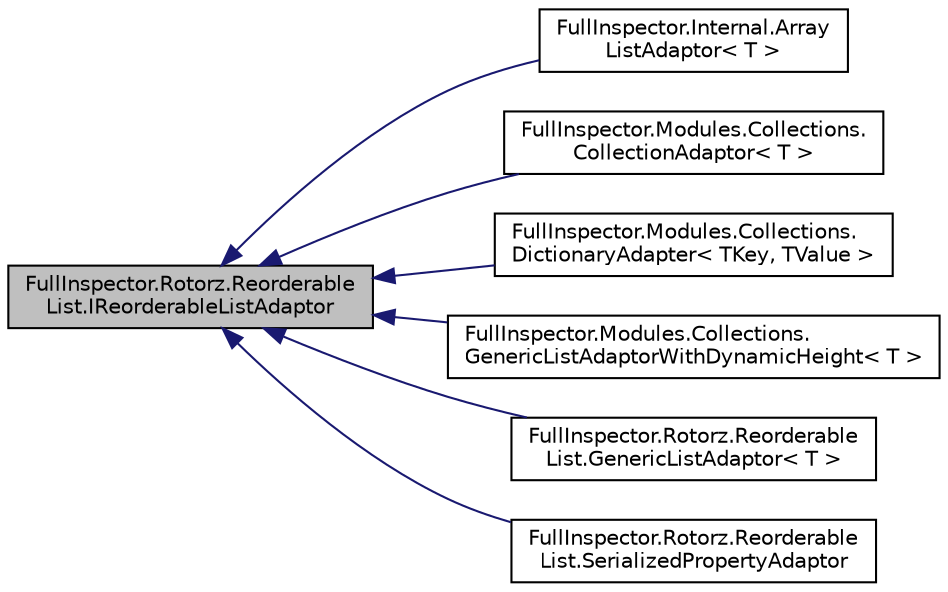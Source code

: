 digraph "FullInspector.Rotorz.ReorderableList.IReorderableListAdaptor"
{
  edge [fontname="Helvetica",fontsize="10",labelfontname="Helvetica",labelfontsize="10"];
  node [fontname="Helvetica",fontsize="10",shape=record];
  rankdir="LR";
  Node1 [label="FullInspector.Rotorz.Reorderable\lList.IReorderableListAdaptor",height=0.2,width=0.4,color="black", fillcolor="grey75", style="filled" fontcolor="black"];
  Node1 -> Node2 [dir="back",color="midnightblue",fontsize="10",style="solid",fontname="Helvetica"];
  Node2 [label="FullInspector.Internal.Array\lListAdaptor\< T \>",height=0.2,width=0.4,color="black", fillcolor="white", style="filled",URL="$class_full_inspector_1_1_internal_1_1_array_list_adaptor_3_01_t_01_4.html",tooltip="Reorderable list adapter for arrays. "];
  Node1 -> Node3 [dir="back",color="midnightblue",fontsize="10",style="solid",fontname="Helvetica"];
  Node3 [label="FullInspector.Modules.Collections.\lCollectionAdaptor\< T \>",height=0.2,width=0.4,color="black", fillcolor="white", style="filled",URL="$class_full_inspector_1_1_modules_1_1_collections_1_1_collection_adaptor_3_01_t_01_4.html",tooltip="Reorderable list adapter for ICollection types "];
  Node1 -> Node4 [dir="back",color="midnightblue",fontsize="10",style="solid",fontname="Helvetica"];
  Node4 [label="FullInspector.Modules.Collections.\lDictionaryAdapter\< TKey, TValue \>",height=0.2,width=0.4,color="black", fillcolor="white", style="filled",URL="$class_full_inspector_1_1_modules_1_1_collections_1_1_dictionary_adapter_3_01_t_key_00_01_t_value_01_4.html",tooltip="Reorderable list adapter for generic collections. "];
  Node1 -> Node5 [dir="back",color="midnightblue",fontsize="10",style="solid",fontname="Helvetica"];
  Node5 [label="FullInspector.Modules.Collections.\lGenericListAdaptorWithDynamicHeight\< T \>",height=0.2,width=0.4,color="black", fillcolor="white", style="filled",URL="$class_full_inspector_1_1_modules_1_1_collections_1_1_generic_list_adaptor_with_dynamic_height_3_01_t_01_4.html",tooltip="Reorderable list adapter for generic list. "];
  Node1 -> Node6 [dir="back",color="midnightblue",fontsize="10",style="solid",fontname="Helvetica"];
  Node6 [label="FullInspector.Rotorz.Reorderable\lList.GenericListAdaptor\< T \>",height=0.2,width=0.4,color="black", fillcolor="white", style="filled",URL="$class_full_inspector_1_1_rotorz_1_1_reorderable_list_1_1_generic_list_adaptor_3_01_t_01_4.html",tooltip="Reorderable list adaptor for generic list. "];
  Node1 -> Node7 [dir="back",color="midnightblue",fontsize="10",style="solid",fontname="Helvetica"];
  Node7 [label="FullInspector.Rotorz.Reorderable\lList.SerializedPropertyAdaptor",height=0.2,width=0.4,color="black", fillcolor="white", style="filled",URL="$class_full_inspector_1_1_rotorz_1_1_reorderable_list_1_1_serialized_property_adaptor.html",tooltip="Reorderable list adaptor for serialized array property. "];
}
